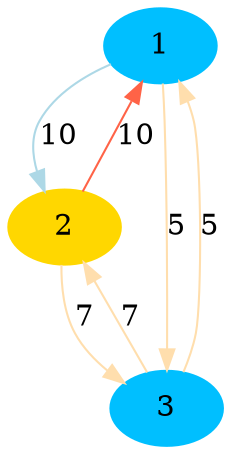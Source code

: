 digraph "output/graph047" {
	1 [color=deepskyblue1 style=filled]
	2 [color=gold1 style=filled]
	3 [color=deepskyblue1 style=filled]
	1 -> 2 [label=10 color=lightblue]
	2 -> 1 [label=10 color=tomato]
	2 -> 3 [label=7 color=navajowhite]
	3 -> 2 [label=7 color=navajowhite]
	1 -> 3 [label=5 color=navajowhite]
	3 -> 1 [label=5 color=navajowhite]
}
